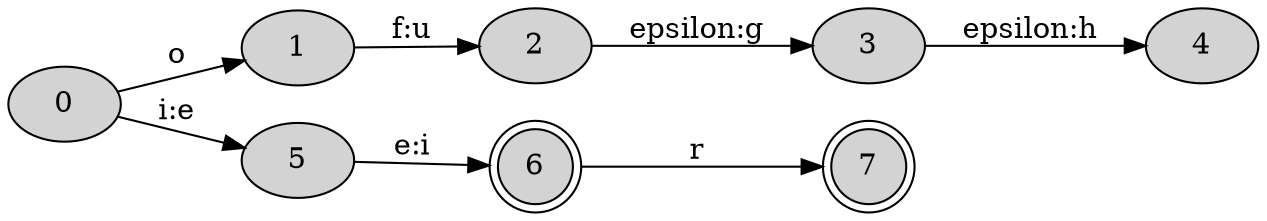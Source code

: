 // This graph generated with hfst-fst2txt blah
digraph H {
rankdir = LR;
node [style=filled] 0
0 -> 1 [label="o "];
0 -> 5 [label="i:e "];
node [style=filled] 1
1 -> 2 [label="f:u "];
node [style=filled] 2
2 -> 3 [label="\epsilon:g "];
node [style=filled] 3
3 -> 4 [label="\epsilon:h "];
node [shape=doublecircle,style=filled] 4
node [style=filled] 5
5 -> 6 [label="e:i "];
node [style=filled] 6
6 -> 7 [label="r "];
node [shape=doublecircle,style=filled] 7
}
